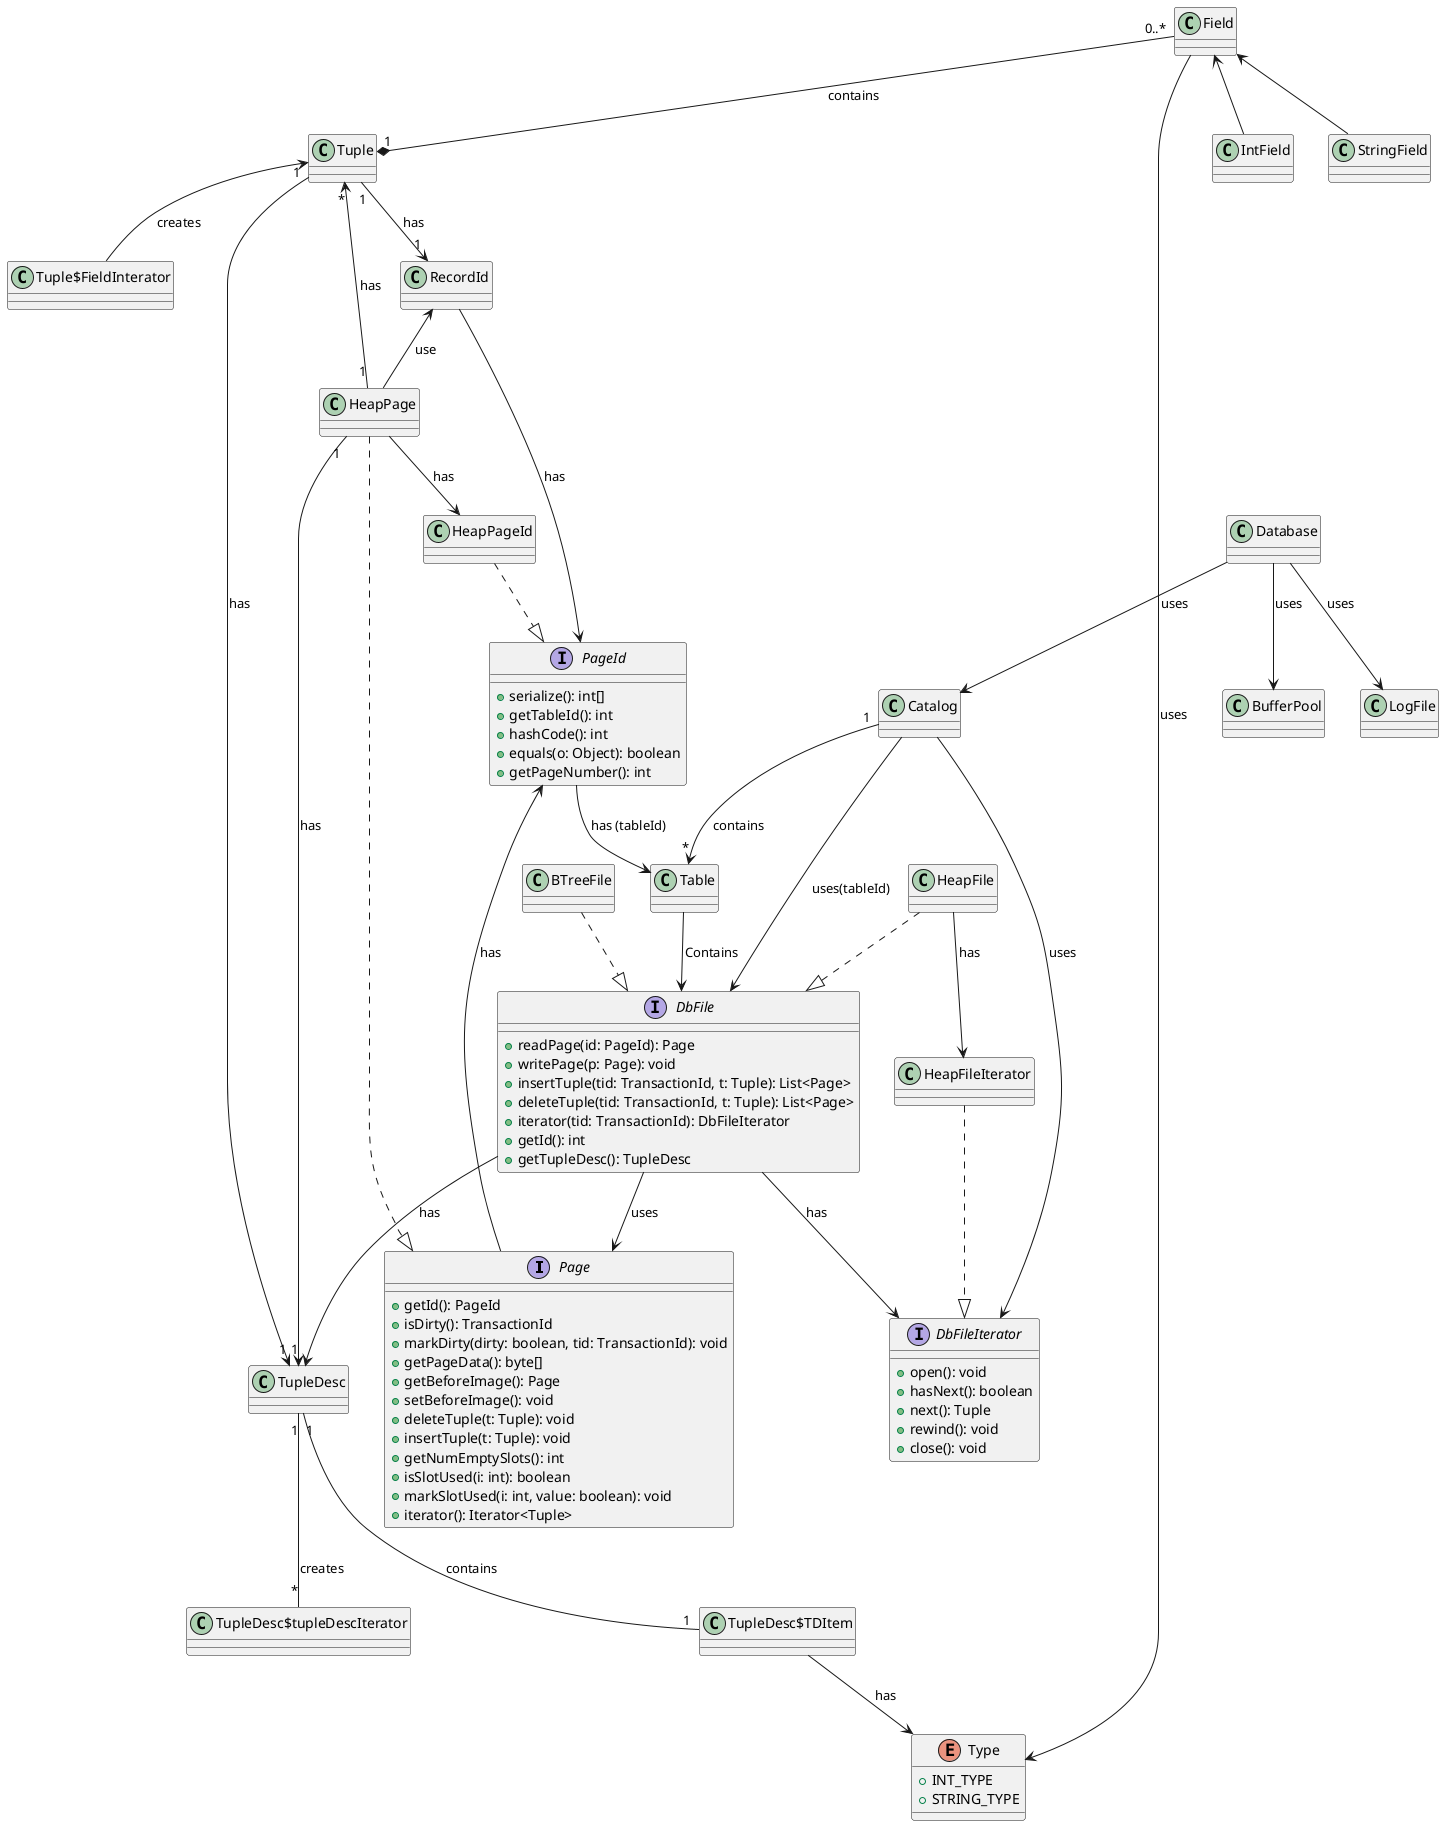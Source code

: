 @startuml
interface Page {
    +getId(): PageId
    +isDirty(): TransactionId
    +markDirty(dirty: boolean, tid: TransactionId): void
    +getPageData(): byte[]
    +getBeforeImage(): Page
    +setBeforeImage(): void
    +deleteTuple(t: Tuple): void
    +insertTuple(t: Tuple): void
    +getNumEmptySlots(): int
    +isSlotUsed(i: int): boolean
    +markSlotUsed(i: int, value: boolean): void
    +iterator(): Iterator<Tuple>
}

interface PageId {
    +serialize(): int[]
    +getTableId(): int
    +hashCode(): int
    +equals(o: Object): boolean
    +getPageNumber(): int
}

class HeapPage {
}

class HeapPageId {
}

class TupleDesc {
}

class Tuple {
}

class RecordId {
}

class Database {
}

interface DbFile {
    +readPage(id: PageId): Page
    +writePage(p: Page): void
    +insertTuple(tid: TransactionId, t: Tuple): List<Page>
    +deleteTuple(tid: TransactionId, t: Tuple): List<Page>
    +iterator(tid: TransactionId): DbFileIterator
    +getId(): int
    +getTupleDesc(): TupleDesc
}

interface DbFileIterator {
    +open(): void
    +hasNext(): boolean
    +next(): Tuple
    +rewind(): void
    +close(): void
}

class HeapFile {
}

class BTreeFile {
}

class Catalog {
}

class Table {
}


enum Type {
  +INT_TYPE
  +STRING_TYPE
}

HeapFile ..|> DbFile
BTreeFile ..|> DbFile
Table --> DbFile : Contains

DbFile --> Page: uses
DbFile --> TupleDesc: has
DbFile --> DbFileIterator: has

Database --> Catalog : uses
Database --> BufferPool : uses
Database --> LogFile : uses

Catalog "1" --> "*" Table : contains
Catalog --> DbFile : uses(tableId)
Catalog --> DbFileIterator : uses

Tuple "1" --> "1" TupleDesc : has
Tuple "1" *-up- "0..*" Field : contains
Tuple <-down- Tuple$FieldInterator : creates
Tuple "1" --> "1" RecordId : has

TupleDesc "1" -- "1" TupleDesc$TDItem : contains
TupleDesc "1" -- "*" TupleDesc$tupleDescIterator : creates

RecordId --> PageId: has
RecordId <-- HeapPage : use


TupleDesc$TDItem --> Type: has

Field --> Type : uses
Field <-- IntField
Field <-- StringField


HeapPage "1" --> "1" TupleDesc : has
HeapPage "1" --> "*" Tuple : has
HeapPage --> HeapPageId : has
HeapPageId ..|> PageId
HeapPage ..|> Page

Page --> PageId: has
PageId --> Table: has (tableId)

HeapFile --> HeapFileIterator: has
HeapFileIterator ..|> DbFileIterator
@enduml

